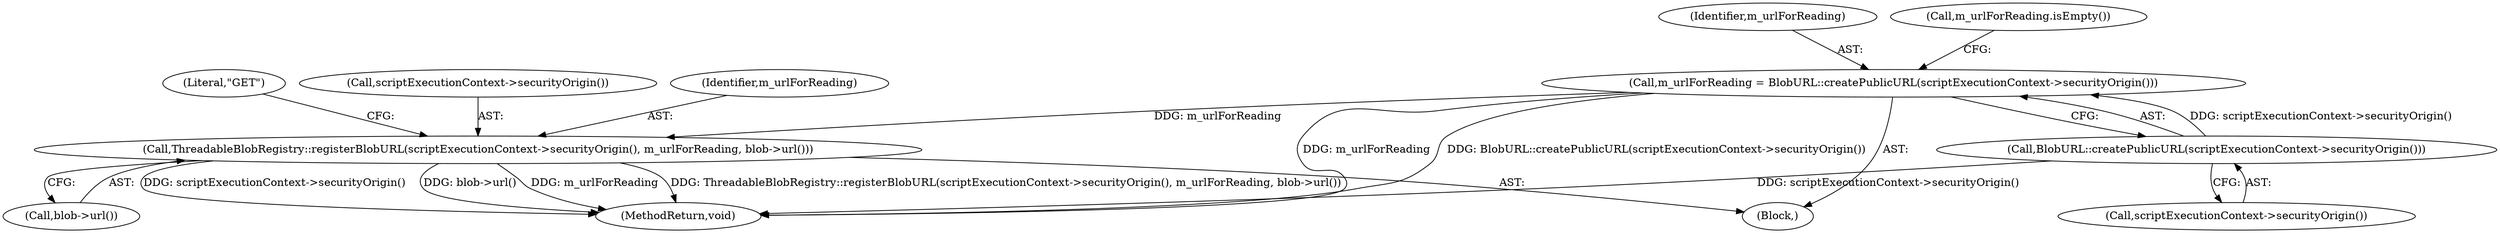 digraph "1_Chrome_d0c31f0342cefc46a3b3d80359a9779d044d4c0d_17@del" {
"1000114" [label="(Call,ThreadableBlobRegistry::registerBlobURL(scriptExecutionContext->securityOrigin(), m_urlForReading, blob->url()))"];
"1000104" [label="(Call,m_urlForReading = BlobURL::createPublicURL(scriptExecutionContext->securityOrigin()))"];
"1000106" [label="(Call,BlobURL::createPublicURL(scriptExecutionContext->securityOrigin()))"];
"1000117" [label="(Call,blob->url())"];
"1000106" [label="(Call,BlobURL::createPublicURL(scriptExecutionContext->securityOrigin()))"];
"1000104" [label="(Call,m_urlForReading = BlobURL::createPublicURL(scriptExecutionContext->securityOrigin()))"];
"1000114" [label="(Call,ThreadableBlobRegistry::registerBlobURL(scriptExecutionContext->securityOrigin(), m_urlForReading, blob->url()))"];
"1000107" [label="(Call,scriptExecutionContext->securityOrigin())"];
"1000120" [label="(Literal,\"GET\")"];
"1000105" [label="(Identifier,m_urlForReading)"];
"1000176" [label="(MethodReturn,void)"];
"1000115" [label="(Call,scriptExecutionContext->securityOrigin())"];
"1000103" [label="(Block,)"];
"1000109" [label="(Call,m_urlForReading.isEmpty())"];
"1000116" [label="(Identifier,m_urlForReading)"];
"1000114" -> "1000103"  [label="AST: "];
"1000114" -> "1000117"  [label="CFG: "];
"1000115" -> "1000114"  [label="AST: "];
"1000116" -> "1000114"  [label="AST: "];
"1000117" -> "1000114"  [label="AST: "];
"1000120" -> "1000114"  [label="CFG: "];
"1000114" -> "1000176"  [label="DDG: ThreadableBlobRegistry::registerBlobURL(scriptExecutionContext->securityOrigin(), m_urlForReading, blob->url())"];
"1000114" -> "1000176"  [label="DDG: scriptExecutionContext->securityOrigin()"];
"1000114" -> "1000176"  [label="DDG: blob->url()"];
"1000114" -> "1000176"  [label="DDG: m_urlForReading"];
"1000104" -> "1000114"  [label="DDG: m_urlForReading"];
"1000104" -> "1000103"  [label="AST: "];
"1000104" -> "1000106"  [label="CFG: "];
"1000105" -> "1000104"  [label="AST: "];
"1000106" -> "1000104"  [label="AST: "];
"1000109" -> "1000104"  [label="CFG: "];
"1000104" -> "1000176"  [label="DDG: m_urlForReading"];
"1000104" -> "1000176"  [label="DDG: BlobURL::createPublicURL(scriptExecutionContext->securityOrigin())"];
"1000106" -> "1000104"  [label="DDG: scriptExecutionContext->securityOrigin()"];
"1000106" -> "1000107"  [label="CFG: "];
"1000107" -> "1000106"  [label="AST: "];
"1000106" -> "1000176"  [label="DDG: scriptExecutionContext->securityOrigin()"];
}
